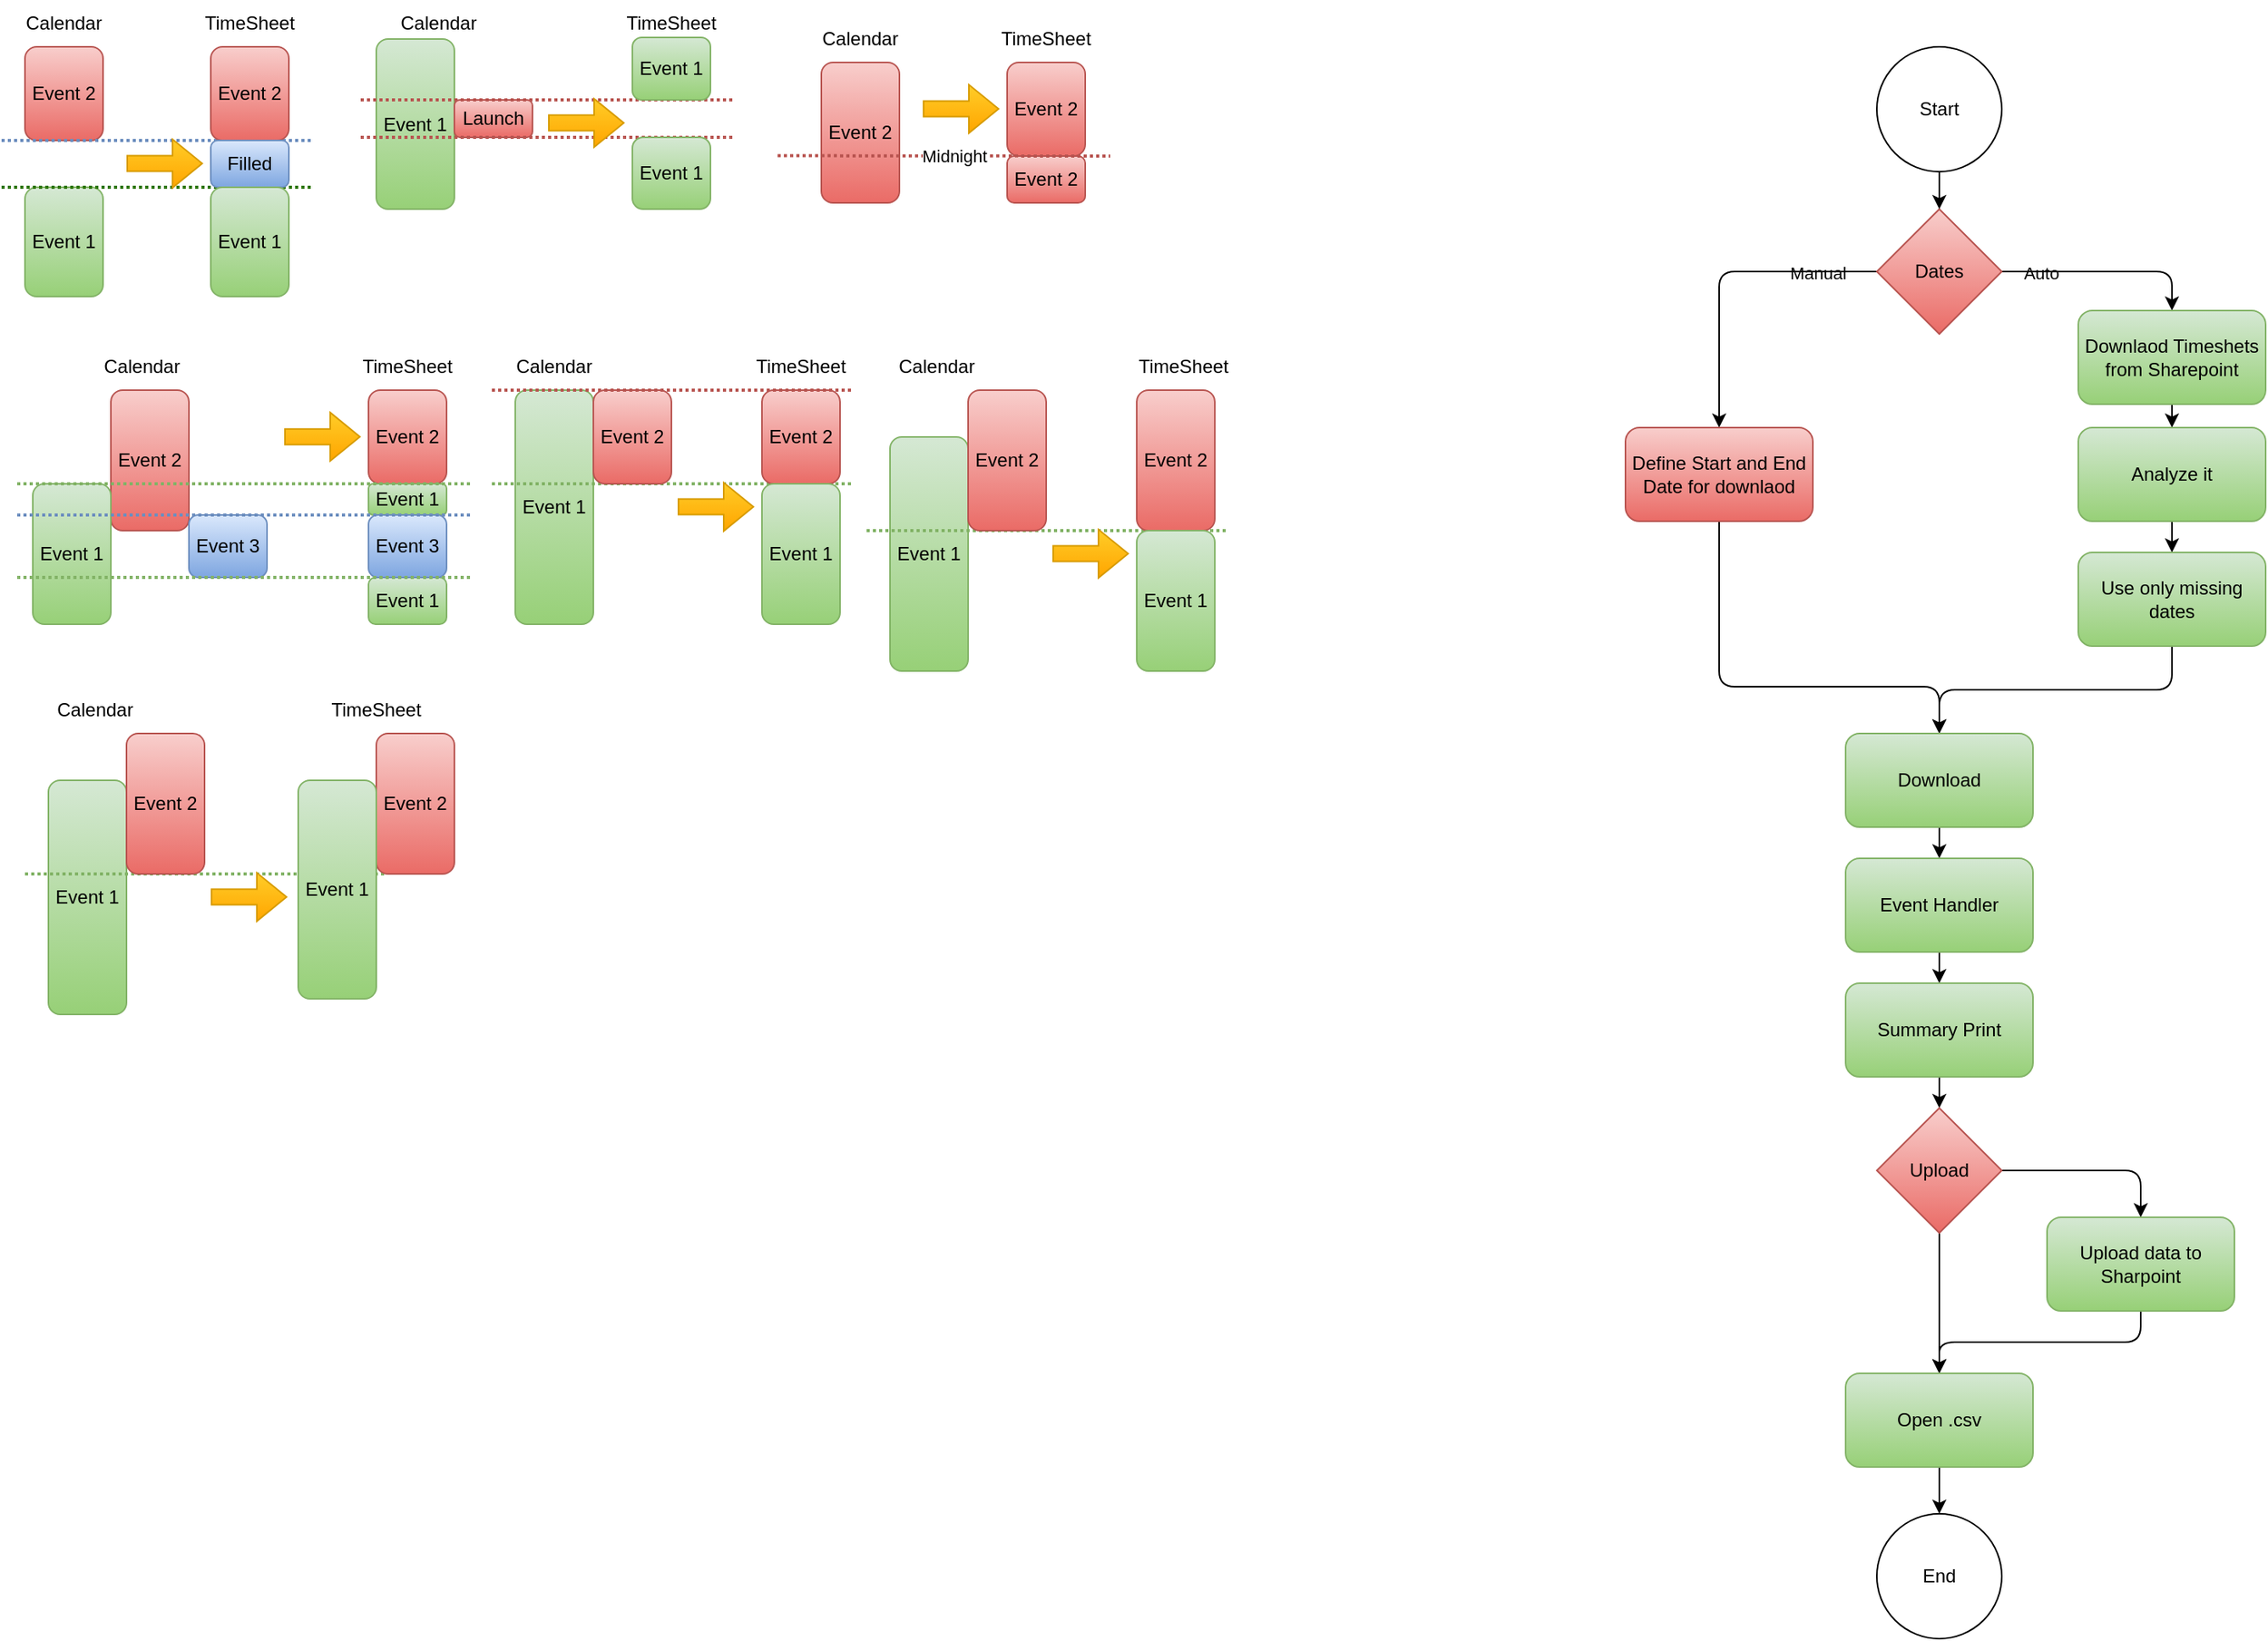 <mxfile version="24.7.17">
  <diagram name="Page-1" id="lam2A3DZFwsD6wP2p5Dj">
    <mxGraphModel dx="1232" dy="1228" grid="1" gridSize="10" guides="1" tooltips="1" connect="1" arrows="1" fold="1" page="1" pageScale="1" pageWidth="827" pageHeight="583" math="0" shadow="0">
      <root>
        <mxCell id="0" />
        <mxCell id="1" parent="0" />
        <mxCell id="ApvRFcBczbXoXY5R-yyq-1" value="Event 1" style="rounded=1;whiteSpace=wrap;html=1;fillColor=#d5e8d4;strokeColor=#82b366;gradientColor=#97d077;" parent="1" vertex="1">
          <mxGeometry x="35" y="140" width="50" height="70" as="geometry" />
        </mxCell>
        <mxCell id="ApvRFcBczbXoXY5R-yyq-3" value="Event 2" style="rounded=1;whiteSpace=wrap;html=1;fillColor=#f8cecc;strokeColor=#b85450;gradientColor=#ea6b66;" parent="1" vertex="1">
          <mxGeometry x="35" y="50" width="50" height="60" as="geometry" />
        </mxCell>
        <mxCell id="ApvRFcBczbXoXY5R-yyq-4" value="" style="endArrow=none;dashed=1;html=1;dashPattern=1 1;strokeWidth=2;rounded=0;fillColor=#dae8fc;strokeColor=#6c8ebf;gradientColor=#7ea6e0;" parent="1" edge="1">
          <mxGeometry width="50" height="50" relative="1" as="geometry">
            <mxPoint x="20" y="110" as="sourcePoint" />
            <mxPoint x="220" y="110" as="targetPoint" />
          </mxGeometry>
        </mxCell>
        <mxCell id="ApvRFcBczbXoXY5R-yyq-5" value="" style="endArrow=none;dashed=1;html=1;dashPattern=1 1;strokeWidth=2;rounded=0;fillColor=#60a917;strokeColor=#2D7600;" parent="1" edge="1">
          <mxGeometry width="50" height="50" relative="1" as="geometry">
            <mxPoint x="20" y="140" as="sourcePoint" />
            <mxPoint x="220" y="140" as="targetPoint" />
          </mxGeometry>
        </mxCell>
        <mxCell id="ApvRFcBczbXoXY5R-yyq-6" value="Calendar" style="text;html=1;align=center;verticalAlign=middle;whiteSpace=wrap;rounded=0;" parent="1" vertex="1">
          <mxGeometry x="30" y="20" width="60" height="30" as="geometry" />
        </mxCell>
        <mxCell id="ApvRFcBczbXoXY5R-yyq-7" value="TimeSheet" style="text;html=1;align=center;verticalAlign=middle;whiteSpace=wrap;rounded=0;" parent="1" vertex="1">
          <mxGeometry x="149" y="20" width="60" height="30" as="geometry" />
        </mxCell>
        <mxCell id="ApvRFcBczbXoXY5R-yyq-8" value="Event 2" style="rounded=1;whiteSpace=wrap;html=1;fillColor=#f8cecc;strokeColor=#b85450;gradientColor=#ea6b66;" parent="1" vertex="1">
          <mxGeometry x="154" y="50" width="50" height="60" as="geometry" />
        </mxCell>
        <mxCell id="ApvRFcBczbXoXY5R-yyq-11" value="" style="shape=flexArrow;endArrow=classic;html=1;rounded=0;fillColor=#ffcd28;gradientColor=#ffa500;strokeColor=#d79b00;" parent="1" edge="1">
          <mxGeometry width="50" height="50" relative="1" as="geometry">
            <mxPoint x="100" y="124.76" as="sourcePoint" />
            <mxPoint x="149" y="124.76" as="targetPoint" />
          </mxGeometry>
        </mxCell>
        <mxCell id="ApvRFcBczbXoXY5R-yyq-15" value="Filled" style="rounded=1;whiteSpace=wrap;html=1;fillColor=#dae8fc;strokeColor=#6c8ebf;gradientColor=#7ea6e0;" parent="1" vertex="1">
          <mxGeometry x="154" y="110" width="50" height="30" as="geometry" />
        </mxCell>
        <mxCell id="ApvRFcBczbXoXY5R-yyq-17" value="Event 1" style="rounded=1;whiteSpace=wrap;html=1;fillColor=#d5e8d4;strokeColor=#82b366;gradientColor=#97d077;" parent="1" vertex="1">
          <mxGeometry x="154" y="140" width="50" height="70" as="geometry" />
        </mxCell>
        <mxCell id="ApvRFcBczbXoXY5R-yyq-21" value="Event 2" style="rounded=1;whiteSpace=wrap;html=1;fillColor=#f8cecc;strokeColor=#b85450;gradientColor=#ea6b66;" parent="1" vertex="1">
          <mxGeometry x="545" y="60" width="50" height="90" as="geometry" />
        </mxCell>
        <mxCell id="ApvRFcBczbXoXY5R-yyq-24" value="Calendar" style="text;html=1;align=center;verticalAlign=middle;whiteSpace=wrap;rounded=0;" parent="1" vertex="1">
          <mxGeometry x="540" y="30" width="60" height="30" as="geometry" />
        </mxCell>
        <mxCell id="ApvRFcBczbXoXY5R-yyq-25" value="TimeSheet" style="text;html=1;align=center;verticalAlign=middle;whiteSpace=wrap;rounded=0;" parent="1" vertex="1">
          <mxGeometry x="659" y="30" width="60" height="30" as="geometry" />
        </mxCell>
        <mxCell id="ApvRFcBczbXoXY5R-yyq-26" value="Event 2" style="rounded=1;whiteSpace=wrap;html=1;fillColor=#f8cecc;strokeColor=#b85450;gradientColor=#ea6b66;" parent="1" vertex="1">
          <mxGeometry x="664" y="60" width="50" height="60" as="geometry" />
        </mxCell>
        <mxCell id="ApvRFcBczbXoXY5R-yyq-27" value="" style="shape=flexArrow;endArrow=classic;html=1;rounded=0;fillColor=#ffcd28;gradientColor=#ffa500;strokeColor=#d79b00;" parent="1" edge="1">
          <mxGeometry width="50" height="50" relative="1" as="geometry">
            <mxPoint x="610" y="89.76" as="sourcePoint" />
            <mxPoint x="659" y="89.76" as="targetPoint" />
          </mxGeometry>
        </mxCell>
        <mxCell id="ApvRFcBczbXoXY5R-yyq-31" value="Event 2" style="rounded=1;whiteSpace=wrap;html=1;fillColor=#f8cecc;strokeColor=#b85450;gradientColor=#ea6b66;" parent="1" vertex="1">
          <mxGeometry x="664" y="120" width="50" height="30" as="geometry" />
        </mxCell>
        <mxCell id="ApvRFcBczbXoXY5R-yyq-32" value="Event 1" style="rounded=1;whiteSpace=wrap;html=1;fillColor=#d5e8d4;strokeColor=#82b366;gradientColor=#97d077;" parent="1" vertex="1">
          <mxGeometry x="260" y="45" width="50" height="109" as="geometry" />
        </mxCell>
        <mxCell id="ApvRFcBczbXoXY5R-yyq-33" value="Launch" style="rounded=1;whiteSpace=wrap;html=1;fillColor=#f8cecc;strokeColor=#b85450;gradientColor=#ea6b66;" parent="1" vertex="1">
          <mxGeometry x="310" y="84" width="50" height="24" as="geometry" />
        </mxCell>
        <mxCell id="ApvRFcBczbXoXY5R-yyq-34" value="" style="endArrow=none;dashed=1;html=1;dashPattern=1 1;strokeWidth=2;rounded=0;fillColor=#f8cecc;strokeColor=#b85450;gradientColor=#ea6b66;" parent="1" edge="1">
          <mxGeometry width="50" height="50" relative="1" as="geometry">
            <mxPoint x="250" y="84" as="sourcePoint" />
            <mxPoint x="490" y="84" as="targetPoint" />
          </mxGeometry>
        </mxCell>
        <mxCell id="ApvRFcBczbXoXY5R-yyq-35" value="" style="endArrow=none;dashed=1;html=1;dashPattern=1 1;strokeWidth=2;rounded=0;fillColor=#f8cecc;strokeColor=#b85450;gradientColor=#ea6b66;" parent="1" edge="1">
          <mxGeometry width="50" height="50" relative="1" as="geometry">
            <mxPoint x="250" y="108" as="sourcePoint" />
            <mxPoint x="490" y="108" as="targetPoint" />
          </mxGeometry>
        </mxCell>
        <mxCell id="ApvRFcBczbXoXY5R-yyq-36" value="Calendar" style="text;html=1;align=center;verticalAlign=middle;whiteSpace=wrap;rounded=0;" parent="1" vertex="1">
          <mxGeometry x="270" y="20" width="60" height="30" as="geometry" />
        </mxCell>
        <mxCell id="ApvRFcBczbXoXY5R-yyq-37" value="TimeSheet" style="text;html=1;align=center;verticalAlign=middle;whiteSpace=wrap;rounded=0;" parent="1" vertex="1">
          <mxGeometry x="419" y="20" width="60" height="30" as="geometry" />
        </mxCell>
        <mxCell id="ApvRFcBczbXoXY5R-yyq-39" value="" style="shape=flexArrow;endArrow=classic;html=1;rounded=0;fillColor=#ffcd28;gradientColor=#ffa500;strokeColor=#d79b00;" parent="1" edge="1">
          <mxGeometry width="50" height="50" relative="1" as="geometry">
            <mxPoint x="370" y="98.76" as="sourcePoint" />
            <mxPoint x="419" y="98.76" as="targetPoint" />
          </mxGeometry>
        </mxCell>
        <mxCell id="ApvRFcBczbXoXY5R-yyq-41" value="Event 1" style="rounded=1;whiteSpace=wrap;html=1;fillColor=#d5e8d4;strokeColor=#82b366;gradientColor=#97d077;" parent="1" vertex="1">
          <mxGeometry x="424" y="108" width="50" height="46" as="geometry" />
        </mxCell>
        <mxCell id="ApvRFcBczbXoXY5R-yyq-42" value="Event 1" style="rounded=1;whiteSpace=wrap;html=1;fillColor=#d5e8d4;strokeColor=#82b366;gradientColor=#97d077;" parent="1" vertex="1">
          <mxGeometry x="424" y="44" width="50" height="40" as="geometry" />
        </mxCell>
        <mxCell id="ApvRFcBczbXoXY5R-yyq-56" value="Event 2" style="rounded=1;whiteSpace=wrap;html=1;fillColor=#f8cecc;strokeColor=#b85450;gradientColor=#ea6b66;" parent="1" vertex="1">
          <mxGeometry x="90" y="270" width="50" height="90" as="geometry" />
        </mxCell>
        <mxCell id="ApvRFcBczbXoXY5R-yyq-59" value="Calendar" style="text;html=1;align=center;verticalAlign=middle;whiteSpace=wrap;rounded=0;" parent="1" vertex="1">
          <mxGeometry x="80" y="240" width="60" height="30" as="geometry" />
        </mxCell>
        <mxCell id="ApvRFcBczbXoXY5R-yyq-60" value="TimeSheet" style="text;html=1;align=center;verticalAlign=middle;whiteSpace=wrap;rounded=0;" parent="1" vertex="1">
          <mxGeometry x="250" y="240" width="60" height="30" as="geometry" />
        </mxCell>
        <mxCell id="ApvRFcBczbXoXY5R-yyq-61" value="Event 2" style="rounded=1;whiteSpace=wrap;html=1;fillColor=#f8cecc;strokeColor=#b85450;gradientColor=#ea6b66;" parent="1" vertex="1">
          <mxGeometry x="255" y="270" width="50" height="60" as="geometry" />
        </mxCell>
        <mxCell id="ApvRFcBczbXoXY5R-yyq-62" value="" style="shape=flexArrow;endArrow=classic;html=1;rounded=0;fillColor=#ffcd28;gradientColor=#ffa500;strokeColor=#d79b00;" parent="1" edge="1">
          <mxGeometry width="50" height="50" relative="1" as="geometry">
            <mxPoint x="201" y="299.86" as="sourcePoint" />
            <mxPoint x="250" y="299.86" as="targetPoint" />
          </mxGeometry>
        </mxCell>
        <mxCell id="ApvRFcBczbXoXY5R-yyq-64" value="Event 1" style="rounded=1;whiteSpace=wrap;html=1;fillColor=#d5e8d4;strokeColor=#82b366;gradientColor=#97d077;" parent="1" vertex="1">
          <mxGeometry x="255" y="390" width="50" height="30" as="geometry" />
        </mxCell>
        <mxCell id="ApvRFcBczbXoXY5R-yyq-55" value="Event 1" style="rounded=1;whiteSpace=wrap;html=1;fillColor=#d5e8d4;strokeColor=#82b366;gradientColor=#97d077;" parent="1" vertex="1">
          <mxGeometry x="40" y="330" width="50" height="90" as="geometry" />
        </mxCell>
        <mxCell id="ApvRFcBczbXoXY5R-yyq-66" value="Event 3" style="rounded=1;whiteSpace=wrap;html=1;fillColor=#dae8fc;strokeColor=#6c8ebf;gradientColor=#7ea6e0;" parent="1" vertex="1">
          <mxGeometry x="140" y="350" width="50" height="40" as="geometry" />
        </mxCell>
        <mxCell id="ApvRFcBczbXoXY5R-yyq-69" value="Event 1" style="rounded=1;whiteSpace=wrap;html=1;fillColor=#d5e8d4;strokeColor=#82b366;gradientColor=#97d077;" parent="1" vertex="1">
          <mxGeometry x="255" y="330" width="50" height="20" as="geometry" />
        </mxCell>
        <mxCell id="ApvRFcBczbXoXY5R-yyq-71" value="Event 3" style="rounded=1;whiteSpace=wrap;html=1;fillColor=#dae8fc;strokeColor=#6c8ebf;gradientColor=#7ea6e0;" parent="1" vertex="1">
          <mxGeometry x="255" y="350" width="50" height="40" as="geometry" />
        </mxCell>
        <mxCell id="ApvRFcBczbXoXY5R-yyq-57" value="" style="endArrow=none;dashed=1;html=1;dashPattern=1 1;strokeWidth=2;rounded=0;fillColor=#d5e8d4;strokeColor=#82b366;gradientColor=#97d077;" parent="1" edge="1">
          <mxGeometry width="50" height="50" relative="1" as="geometry">
            <mxPoint x="30" y="330" as="sourcePoint" />
            <mxPoint x="320.278" y="330" as="targetPoint" />
          </mxGeometry>
        </mxCell>
        <mxCell id="ApvRFcBczbXoXY5R-yyq-67" value="" style="endArrow=none;dashed=1;html=1;dashPattern=1 1;strokeWidth=2;rounded=0;fillColor=#dae8fc;strokeColor=#6c8ebf;gradientColor=#7ea6e0;" parent="1" edge="1">
          <mxGeometry width="50" height="50" relative="1" as="geometry">
            <mxPoint x="30" y="350" as="sourcePoint" />
            <mxPoint x="320.278" y="350" as="targetPoint" />
          </mxGeometry>
        </mxCell>
        <mxCell id="ApvRFcBczbXoXY5R-yyq-68" value="" style="endArrow=none;dashed=1;html=1;dashPattern=1 1;strokeWidth=2;rounded=0;fillColor=#d5e8d4;strokeColor=#82b366;gradientColor=#97d077;" parent="1" edge="1">
          <mxGeometry width="50" height="50" relative="1" as="geometry">
            <mxPoint x="30" y="390" as="sourcePoint" />
            <mxPoint x="320.278" y="390" as="targetPoint" />
          </mxGeometry>
        </mxCell>
        <mxCell id="ApvRFcBczbXoXY5R-yyq-72" value="Event 1" style="rounded=1;whiteSpace=wrap;html=1;fillColor=#d5e8d4;strokeColor=#82b366;gradientColor=#97d077;" parent="1" vertex="1">
          <mxGeometry x="349" y="270" width="50" height="150" as="geometry" />
        </mxCell>
        <mxCell id="ApvRFcBczbXoXY5R-yyq-73" value="" style="endArrow=none;dashed=1;html=1;dashPattern=1 1;strokeWidth=2;rounded=0;fillColor=#d5e8d4;strokeColor=#82b366;gradientColor=#97d077;" parent="1" edge="1">
          <mxGeometry width="50" height="50" relative="1" as="geometry">
            <mxPoint x="334" y="330" as="sourcePoint" />
            <mxPoint x="564" y="330" as="targetPoint" />
          </mxGeometry>
        </mxCell>
        <mxCell id="ApvRFcBczbXoXY5R-yyq-75" value="Calendar" style="text;html=1;align=center;verticalAlign=middle;whiteSpace=wrap;rounded=0;" parent="1" vertex="1">
          <mxGeometry x="344" y="240" width="60" height="30" as="geometry" />
        </mxCell>
        <mxCell id="ApvRFcBczbXoXY5R-yyq-76" value="TimeSheet" style="text;html=1;align=center;verticalAlign=middle;whiteSpace=wrap;rounded=0;" parent="1" vertex="1">
          <mxGeometry x="502" y="240" width="60" height="30" as="geometry" />
        </mxCell>
        <mxCell id="ApvRFcBczbXoXY5R-yyq-77" value="Event 2" style="rounded=1;whiteSpace=wrap;html=1;fillColor=#f8cecc;strokeColor=#b85450;gradientColor=#ea6b66;" parent="1" vertex="1">
          <mxGeometry x="507" y="270" width="50" height="60" as="geometry" />
        </mxCell>
        <mxCell id="ApvRFcBczbXoXY5R-yyq-78" value="" style="shape=flexArrow;endArrow=classic;html=1;rounded=0;fillColor=#ffcd28;gradientColor=#ffa500;strokeColor=#d79b00;" parent="1" edge="1">
          <mxGeometry width="50" height="50" relative="1" as="geometry">
            <mxPoint x="453" y="344.76" as="sourcePoint" />
            <mxPoint x="502" y="344.76" as="targetPoint" />
          </mxGeometry>
        </mxCell>
        <mxCell id="ApvRFcBczbXoXY5R-yyq-79" value="Event 1" style="rounded=1;whiteSpace=wrap;html=1;fillColor=#d5e8d4;strokeColor=#82b366;gradientColor=#97d077;" parent="1" vertex="1">
          <mxGeometry x="507" y="330" width="50" height="90" as="geometry" />
        </mxCell>
        <mxCell id="ApvRFcBczbXoXY5R-yyq-88" value="Event 2" style="rounded=1;whiteSpace=wrap;html=1;fillColor=#f8cecc;strokeColor=#b85450;gradientColor=#ea6b66;" parent="1" vertex="1">
          <mxGeometry x="399" y="270" width="50" height="60" as="geometry" />
        </mxCell>
        <mxCell id="ApvRFcBczbXoXY5R-yyq-89" value="Event 1" style="rounded=1;whiteSpace=wrap;html=1;fillColor=#d5e8d4;strokeColor=#82b366;gradientColor=#97d077;" parent="1" vertex="1">
          <mxGeometry x="589" y="300" width="50" height="150" as="geometry" />
        </mxCell>
        <mxCell id="ApvRFcBczbXoXY5R-yyq-90" value="" style="endArrow=none;dashed=1;html=1;dashPattern=1 1;strokeWidth=2;rounded=0;fillColor=#d5e8d4;strokeColor=#82b366;gradientColor=#97d077;" parent="1" edge="1">
          <mxGeometry width="50" height="50" relative="1" as="geometry">
            <mxPoint x="574" y="360" as="sourcePoint" />
            <mxPoint x="804" y="360" as="targetPoint" />
          </mxGeometry>
        </mxCell>
        <mxCell id="ApvRFcBczbXoXY5R-yyq-91" value="Calendar" style="text;html=1;align=center;verticalAlign=middle;whiteSpace=wrap;rounded=0;" parent="1" vertex="1">
          <mxGeometry x="589" y="240" width="60" height="30" as="geometry" />
        </mxCell>
        <mxCell id="ApvRFcBczbXoXY5R-yyq-92" value="TimeSheet" style="text;html=1;align=center;verticalAlign=middle;whiteSpace=wrap;rounded=0;" parent="1" vertex="1">
          <mxGeometry x="747" y="240" width="60" height="30" as="geometry" />
        </mxCell>
        <mxCell id="ApvRFcBczbXoXY5R-yyq-93" value="Event 2" style="rounded=1;whiteSpace=wrap;html=1;fillColor=#f8cecc;strokeColor=#b85450;gradientColor=#ea6b66;" parent="1" vertex="1">
          <mxGeometry x="747" y="270" width="50" height="90" as="geometry" />
        </mxCell>
        <mxCell id="ApvRFcBczbXoXY5R-yyq-94" value="" style="shape=flexArrow;endArrow=classic;html=1;rounded=0;fillColor=#ffcd28;gradientColor=#ffa500;strokeColor=#d79b00;" parent="1" edge="1">
          <mxGeometry width="50" height="50" relative="1" as="geometry">
            <mxPoint x="693" y="374.76" as="sourcePoint" />
            <mxPoint x="742" y="374.76" as="targetPoint" />
          </mxGeometry>
        </mxCell>
        <mxCell id="ApvRFcBczbXoXY5R-yyq-95" value="Event 1" style="rounded=1;whiteSpace=wrap;html=1;fillColor=#d5e8d4;strokeColor=#82b366;gradientColor=#97d077;" parent="1" vertex="1">
          <mxGeometry x="747" y="360" width="50" height="90" as="geometry" />
        </mxCell>
        <mxCell id="ApvRFcBczbXoXY5R-yyq-96" value="Event 2" style="rounded=1;whiteSpace=wrap;html=1;fillColor=#f8cecc;strokeColor=#b85450;gradientColor=#ea6b66;" parent="1" vertex="1">
          <mxGeometry x="639" y="270" width="50" height="90" as="geometry" />
        </mxCell>
        <mxCell id="gob5DYd8oA5bV7pTSi-1-2" value="" style="endArrow=none;dashed=1;html=1;dashPattern=1 1;strokeWidth=2;rounded=0;fillColor=#f8cecc;strokeColor=#b85450;gradientColor=#ea6b66;" parent="1" edge="1">
          <mxGeometry width="50" height="50" relative="1" as="geometry">
            <mxPoint x="334" y="270" as="sourcePoint" />
            <mxPoint x="564" y="270" as="targetPoint" />
          </mxGeometry>
        </mxCell>
        <mxCell id="gob5DYd8oA5bV7pTSi-1-3" value="" style="endArrow=none;dashed=1;html=1;dashPattern=1 1;strokeWidth=2;rounded=0;fillColor=#f8cecc;strokeColor=#b85450;gradientColor=#ea6b66;" parent="1" edge="1">
          <mxGeometry width="50" height="50" relative="1" as="geometry">
            <mxPoint x="517" y="119.77" as="sourcePoint" />
            <mxPoint x="730" y="120" as="targetPoint" />
          </mxGeometry>
        </mxCell>
        <mxCell id="gob5DYd8oA5bV7pTSi-1-4" value="Midnight" style="edgeLabel;html=1;align=center;verticalAlign=middle;resizable=0;points=[];" parent="gob5DYd8oA5bV7pTSi-1-3" vertex="1" connectable="0">
          <mxGeometry x="-0.09" y="1" relative="1" as="geometry">
            <mxPoint x="16" y="1" as="offset" />
          </mxGeometry>
        </mxCell>
        <mxCell id="gob5DYd8oA5bV7pTSi-1-5" value="Event 1" style="rounded=1;whiteSpace=wrap;html=1;fillColor=#d5e8d4;strokeColor=#82b366;gradientColor=#97d077;" parent="1" vertex="1">
          <mxGeometry x="50" y="520" width="50" height="150" as="geometry" />
        </mxCell>
        <mxCell id="gob5DYd8oA5bV7pTSi-1-6" value="" style="endArrow=none;dashed=1;html=1;dashPattern=1 1;strokeWidth=2;rounded=0;fillColor=#d5e8d4;strokeColor=#82b366;gradientColor=#97d077;" parent="1" edge="1">
          <mxGeometry width="50" height="50" relative="1" as="geometry">
            <mxPoint x="35" y="580" as="sourcePoint" />
            <mxPoint x="265" y="580" as="targetPoint" />
          </mxGeometry>
        </mxCell>
        <mxCell id="gob5DYd8oA5bV7pTSi-1-7" value="Calendar" style="text;html=1;align=center;verticalAlign=middle;whiteSpace=wrap;rounded=0;" parent="1" vertex="1">
          <mxGeometry x="50" y="460" width="60" height="30" as="geometry" />
        </mxCell>
        <mxCell id="gob5DYd8oA5bV7pTSi-1-8" value="TimeSheet" style="text;html=1;align=center;verticalAlign=middle;whiteSpace=wrap;rounded=0;" parent="1" vertex="1">
          <mxGeometry x="230" y="460" width="60" height="30" as="geometry" />
        </mxCell>
        <mxCell id="gob5DYd8oA5bV7pTSi-1-9" value="Event 2" style="rounded=1;whiteSpace=wrap;html=1;fillColor=#f8cecc;strokeColor=#b85450;gradientColor=#ea6b66;" parent="1" vertex="1">
          <mxGeometry x="260" y="490" width="50" height="90" as="geometry" />
        </mxCell>
        <mxCell id="gob5DYd8oA5bV7pTSi-1-10" value="" style="shape=flexArrow;endArrow=classic;html=1;rounded=0;fillColor=#ffcd28;gradientColor=#ffa500;strokeColor=#d79b00;" parent="1" edge="1">
          <mxGeometry width="50" height="50" relative="1" as="geometry">
            <mxPoint x="154" y="594.76" as="sourcePoint" />
            <mxPoint x="203" y="594.76" as="targetPoint" />
          </mxGeometry>
        </mxCell>
        <mxCell id="gob5DYd8oA5bV7pTSi-1-11" value="Event 1" style="rounded=1;whiteSpace=wrap;html=1;fillColor=#d5e8d4;strokeColor=#82b366;gradientColor=#97d077;" parent="1" vertex="1">
          <mxGeometry x="210" y="520" width="50" height="140" as="geometry" />
        </mxCell>
        <mxCell id="gob5DYd8oA5bV7pTSi-1-12" value="Event 2" style="rounded=1;whiteSpace=wrap;html=1;fillColor=#f8cecc;strokeColor=#b85450;gradientColor=#ea6b66;" parent="1" vertex="1">
          <mxGeometry x="100" y="490" width="50" height="90" as="geometry" />
        </mxCell>
        <mxCell id="8_2ZYoCBY9e8-_BX9UNL-9" style="edgeStyle=orthogonalEdgeStyle;rounded=1;orthogonalLoop=1;jettySize=auto;html=1;exitX=1;exitY=0.5;exitDx=0;exitDy=0;entryX=0.5;entryY=0;entryDx=0;entryDy=0;curved=0;" parent="1" source="8_2ZYoCBY9e8-_BX9UNL-3" target="8_2ZYoCBY9e8-_BX9UNL-6" edge="1">
          <mxGeometry relative="1" as="geometry" />
        </mxCell>
        <mxCell id="8_2ZYoCBY9e8-_BX9UNL-10" value="Auto" style="edgeLabel;html=1;align=center;verticalAlign=middle;resizable=0;points=[];labelBackgroundColor=none;" parent="8_2ZYoCBY9e8-_BX9UNL-9" vertex="1" connectable="0">
          <mxGeometry x="-0.624" y="-1" relative="1" as="geometry">
            <mxPoint as="offset" />
          </mxGeometry>
        </mxCell>
        <mxCell id="8_2ZYoCBY9e8-_BX9UNL-13" style="edgeStyle=orthogonalEdgeStyle;rounded=1;orthogonalLoop=1;jettySize=auto;html=1;exitX=0;exitY=0.5;exitDx=0;exitDy=0;entryX=0.5;entryY=0;entryDx=0;entryDy=0;curved=0;" parent="1" source="8_2ZYoCBY9e8-_BX9UNL-3" target="8_2ZYoCBY9e8-_BX9UNL-12" edge="1">
          <mxGeometry relative="1" as="geometry" />
        </mxCell>
        <mxCell id="8_2ZYoCBY9e8-_BX9UNL-14" value="Manual" style="edgeLabel;html=1;align=center;verticalAlign=middle;resizable=0;points=[];labelBackgroundColor=none;" parent="8_2ZYoCBY9e8-_BX9UNL-13" vertex="1" connectable="0">
          <mxGeometry x="-0.623" y="1" relative="1" as="geometry">
            <mxPoint as="offset" />
          </mxGeometry>
        </mxCell>
        <mxCell id="8_2ZYoCBY9e8-_BX9UNL-3" value="Dates" style="rhombus;whiteSpace=wrap;html=1;fillColor=#f8cecc;strokeColor=#b85450;gradientColor=#ea6b66;" parent="1" vertex="1">
          <mxGeometry x="1221" y="154" width="80" height="80" as="geometry" />
        </mxCell>
        <mxCell id="8_2ZYoCBY9e8-_BX9UNL-5" style="edgeStyle=orthogonalEdgeStyle;rounded=0;orthogonalLoop=1;jettySize=auto;html=1;exitX=0.5;exitY=1;exitDx=0;exitDy=0;entryX=0.5;entryY=0;entryDx=0;entryDy=0;" parent="1" source="8_2ZYoCBY9e8-_BX9UNL-4" target="8_2ZYoCBY9e8-_BX9UNL-3" edge="1">
          <mxGeometry relative="1" as="geometry" />
        </mxCell>
        <mxCell id="8_2ZYoCBY9e8-_BX9UNL-4" value="Start" style="ellipse;whiteSpace=wrap;html=1;aspect=fixed;fillColor=none;" parent="1" vertex="1">
          <mxGeometry x="1221" y="50" width="80" height="80" as="geometry" />
        </mxCell>
        <mxCell id="8_2ZYoCBY9e8-_BX9UNL-15" style="edgeStyle=orthogonalEdgeStyle;rounded=1;orthogonalLoop=1;jettySize=auto;html=1;exitX=0.5;exitY=1;exitDx=0;exitDy=0;entryX=0.5;entryY=0;entryDx=0;entryDy=0;curved=0;" parent="1" source="8_2ZYoCBY9e8-_BX9UNL-6" target="8_2ZYoCBY9e8-_BX9UNL-7" edge="1">
          <mxGeometry relative="1" as="geometry" />
        </mxCell>
        <mxCell id="8_2ZYoCBY9e8-_BX9UNL-6" value="Downlaod Timeshets from Sharepoint" style="rounded=1;whiteSpace=wrap;html=1;fillColor=#d5e8d4;gradientColor=#97d077;strokeColor=#82b366;" parent="1" vertex="1">
          <mxGeometry x="1350" y="219" width="120" height="60" as="geometry" />
        </mxCell>
        <mxCell id="8_2ZYoCBY9e8-_BX9UNL-17" style="edgeStyle=orthogonalEdgeStyle;rounded=1;orthogonalLoop=1;jettySize=auto;html=1;exitX=0.5;exitY=1;exitDx=0;exitDy=0;entryX=0.5;entryY=0;entryDx=0;entryDy=0;curved=0;" parent="1" source="8_2ZYoCBY9e8-_BX9UNL-7" target="8_2ZYoCBY9e8-_BX9UNL-8" edge="1">
          <mxGeometry relative="1" as="geometry" />
        </mxCell>
        <mxCell id="8_2ZYoCBY9e8-_BX9UNL-7" value="Analyze it" style="rounded=1;whiteSpace=wrap;html=1;fillColor=#d5e8d4;gradientColor=#97d077;strokeColor=#82b366;" parent="1" vertex="1">
          <mxGeometry x="1350" y="294" width="120" height="60" as="geometry" />
        </mxCell>
        <mxCell id="8_2ZYoCBY9e8-_BX9UNL-19" style="edgeStyle=orthogonalEdgeStyle;rounded=1;orthogonalLoop=1;jettySize=auto;html=1;exitX=0.5;exitY=1;exitDx=0;exitDy=0;entryX=0.5;entryY=0;entryDx=0;entryDy=0;curved=0;" parent="1" source="8_2ZYoCBY9e8-_BX9UNL-8" target="8_2ZYoCBY9e8-_BX9UNL-18" edge="1">
          <mxGeometry relative="1" as="geometry" />
        </mxCell>
        <mxCell id="8_2ZYoCBY9e8-_BX9UNL-8" value="Use only missing dates" style="rounded=1;whiteSpace=wrap;html=1;fillColor=#d5e8d4;gradientColor=#97d077;strokeColor=#82b366;" parent="1" vertex="1">
          <mxGeometry x="1350" y="374" width="120" height="60" as="geometry" />
        </mxCell>
        <mxCell id="8_2ZYoCBY9e8-_BX9UNL-37" style="edgeStyle=orthogonalEdgeStyle;rounded=1;orthogonalLoop=1;jettySize=auto;html=1;exitX=0.5;exitY=1;exitDx=0;exitDy=0;entryX=0.5;entryY=0;entryDx=0;entryDy=0;" parent="1" source="8_2ZYoCBY9e8-_BX9UNL-12" target="8_2ZYoCBY9e8-_BX9UNL-18" edge="1">
          <mxGeometry relative="1" as="geometry">
            <Array as="points">
              <mxPoint x="1120" y="460" />
              <mxPoint x="1261" y="460" />
            </Array>
          </mxGeometry>
        </mxCell>
        <mxCell id="8_2ZYoCBY9e8-_BX9UNL-12" value="Define Start and End Date for downlaod" style="rounded=1;whiteSpace=wrap;html=1;fillColor=#f8cecc;gradientColor=#ea6b66;strokeColor=#b85450;" parent="1" vertex="1">
          <mxGeometry x="1060" y="294" width="120" height="60" as="geometry" />
        </mxCell>
        <mxCell id="8_2ZYoCBY9e8-_BX9UNL-24" style="edgeStyle=orthogonalEdgeStyle;rounded=1;orthogonalLoop=1;jettySize=auto;html=1;exitX=0.5;exitY=1;exitDx=0;exitDy=0;entryX=0.5;entryY=0;entryDx=0;entryDy=0;curved=0;" parent="1" source="8_2ZYoCBY9e8-_BX9UNL-18" target="8_2ZYoCBY9e8-_BX9UNL-21" edge="1">
          <mxGeometry relative="1" as="geometry" />
        </mxCell>
        <mxCell id="8_2ZYoCBY9e8-_BX9UNL-18" value="Download" style="rounded=1;whiteSpace=wrap;html=1;fillColor=#d5e8d4;gradientColor=#97d077;strokeColor=#82b366;" parent="1" vertex="1">
          <mxGeometry x="1201" y="490" width="120" height="60" as="geometry" />
        </mxCell>
        <mxCell id="8_2ZYoCBY9e8-_BX9UNL-25" style="edgeStyle=orthogonalEdgeStyle;rounded=1;orthogonalLoop=1;jettySize=auto;html=1;exitX=0.5;exitY=1;exitDx=0;exitDy=0;entryX=0.5;entryY=0;entryDx=0;entryDy=0;curved=0;" parent="1" source="8_2ZYoCBY9e8-_BX9UNL-21" target="8_2ZYoCBY9e8-_BX9UNL-22" edge="1">
          <mxGeometry relative="1" as="geometry" />
        </mxCell>
        <mxCell id="8_2ZYoCBY9e8-_BX9UNL-21" value="Event Handler" style="rounded=1;whiteSpace=wrap;html=1;fillColor=#d5e8d4;gradientColor=#97d077;strokeColor=#82b366;" parent="1" vertex="1">
          <mxGeometry x="1201" y="570" width="120" height="60" as="geometry" />
        </mxCell>
        <mxCell id="8_2ZYoCBY9e8-_BX9UNL-26" style="edgeStyle=orthogonalEdgeStyle;rounded=1;orthogonalLoop=1;jettySize=auto;html=1;exitX=0.5;exitY=1;exitDx=0;exitDy=0;entryX=0.5;entryY=0;entryDx=0;entryDy=0;curved=0;" parent="1" source="8_2ZYoCBY9e8-_BX9UNL-22" target="8_2ZYoCBY9e8-_BX9UNL-23" edge="1">
          <mxGeometry relative="1" as="geometry" />
        </mxCell>
        <mxCell id="8_2ZYoCBY9e8-_BX9UNL-22" value="Summary Print" style="rounded=1;whiteSpace=wrap;html=1;fillColor=#d5e8d4;gradientColor=#97d077;strokeColor=#82b366;" parent="1" vertex="1">
          <mxGeometry x="1201" y="650" width="120" height="60" as="geometry" />
        </mxCell>
        <mxCell id="8_2ZYoCBY9e8-_BX9UNL-32" style="edgeStyle=orthogonalEdgeStyle;rounded=1;orthogonalLoop=1;jettySize=auto;html=1;exitX=1;exitY=0.5;exitDx=0;exitDy=0;entryX=0.5;entryY=0;entryDx=0;entryDy=0;curved=0;" parent="1" source="8_2ZYoCBY9e8-_BX9UNL-23" target="8_2ZYoCBY9e8-_BX9UNL-30" edge="1">
          <mxGeometry relative="1" as="geometry" />
        </mxCell>
        <mxCell id="8_2ZYoCBY9e8-_BX9UNL-33" style="edgeStyle=orthogonalEdgeStyle;rounded=1;orthogonalLoop=1;jettySize=auto;html=1;exitX=0.5;exitY=1;exitDx=0;exitDy=0;entryX=0.5;entryY=0;entryDx=0;entryDy=0;curved=0;" parent="1" source="8_2ZYoCBY9e8-_BX9UNL-23" target="8_2ZYoCBY9e8-_BX9UNL-31" edge="1">
          <mxGeometry relative="1" as="geometry" />
        </mxCell>
        <mxCell id="8_2ZYoCBY9e8-_BX9UNL-23" value="Upload" style="rhombus;whiteSpace=wrap;html=1;fillColor=#f8cecc;gradientColor=#ea6b66;strokeColor=#b85450;" parent="1" vertex="1">
          <mxGeometry x="1221" y="730" width="80" height="80" as="geometry" />
        </mxCell>
        <mxCell id="8_2ZYoCBY9e8-_BX9UNL-34" style="edgeStyle=orthogonalEdgeStyle;rounded=1;orthogonalLoop=1;jettySize=auto;html=1;exitX=0.5;exitY=1;exitDx=0;exitDy=0;entryX=0.5;entryY=0;entryDx=0;entryDy=0;curved=0;" parent="1" source="8_2ZYoCBY9e8-_BX9UNL-30" target="8_2ZYoCBY9e8-_BX9UNL-31" edge="1">
          <mxGeometry relative="1" as="geometry" />
        </mxCell>
        <mxCell id="8_2ZYoCBY9e8-_BX9UNL-30" value="Upload data to Sharpoint" style="rounded=1;whiteSpace=wrap;html=1;fillColor=#d5e8d4;gradientColor=#97d077;strokeColor=#82b366;" parent="1" vertex="1">
          <mxGeometry x="1330" y="800" width="120" height="60" as="geometry" />
        </mxCell>
        <mxCell id="8_2ZYoCBY9e8-_BX9UNL-36" style="edgeStyle=orthogonalEdgeStyle;rounded=0;orthogonalLoop=1;jettySize=auto;html=1;exitX=0.5;exitY=1;exitDx=0;exitDy=0;entryX=0.5;entryY=0;entryDx=0;entryDy=0;" parent="1" source="8_2ZYoCBY9e8-_BX9UNL-31" target="8_2ZYoCBY9e8-_BX9UNL-35" edge="1">
          <mxGeometry relative="1" as="geometry" />
        </mxCell>
        <mxCell id="8_2ZYoCBY9e8-_BX9UNL-31" value="Open .csv" style="rounded=1;whiteSpace=wrap;html=1;fillColor=#d5e8d4;gradientColor=#97d077;strokeColor=#82b366;" parent="1" vertex="1">
          <mxGeometry x="1201" y="900" width="120" height="60" as="geometry" />
        </mxCell>
        <mxCell id="8_2ZYoCBY9e8-_BX9UNL-35" value="End" style="ellipse;whiteSpace=wrap;html=1;aspect=fixed;fillColor=none;" parent="1" vertex="1">
          <mxGeometry x="1221" y="990" width="80" height="80" as="geometry" />
        </mxCell>
      </root>
    </mxGraphModel>
  </diagram>
</mxfile>
